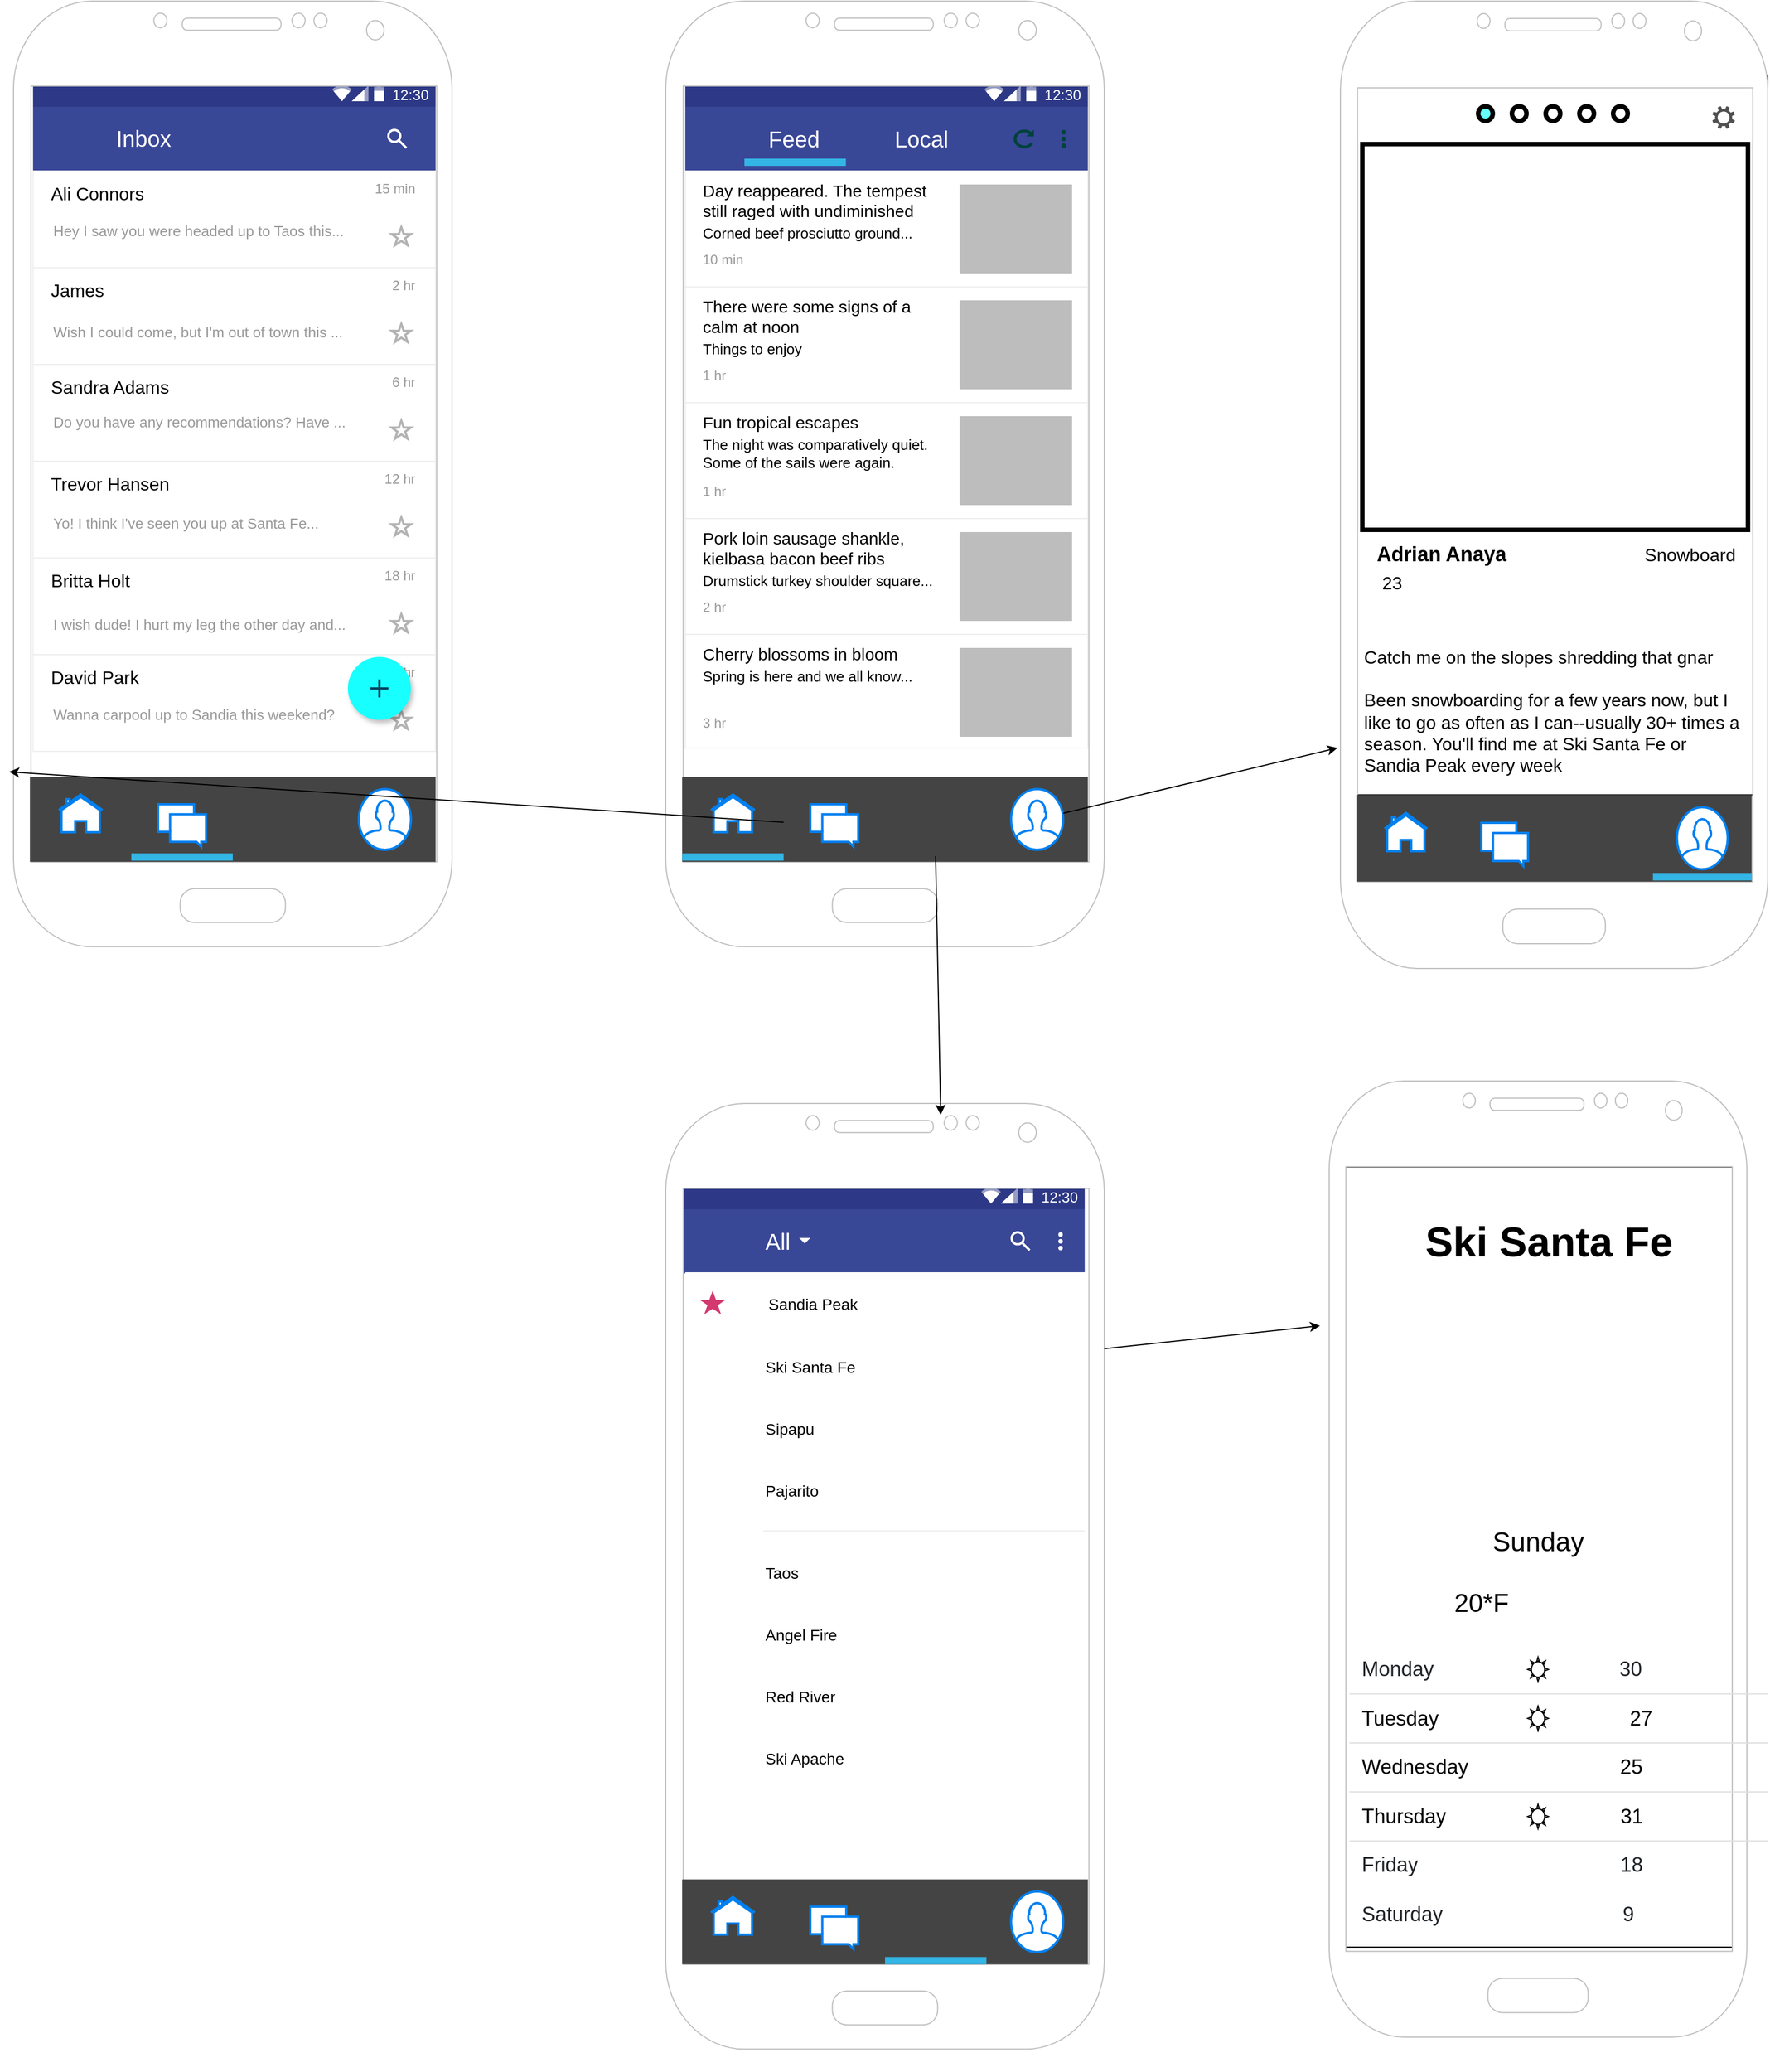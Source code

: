 <mxfile version="13.9.7" type="device"><diagram id="XziH4NRtPysueDInd5Rt" name="Page-1"><mxGraphModel dx="3816" dy="554" grid="1" gridSize="10" guides="1" tooltips="1" connect="1" arrows="1" fold="1" page="1" pageScale="1" pageWidth="850" pageHeight="1100" math="0" shadow="0"><root><mxCell id="0"/><mxCell id="1" parent="0"/><mxCell id="oSb3dIiOh-ddeEfYtUYc-137" value="" style="group" parent="1" vertex="1" connectable="0"><mxGeometry x="170" y="1140" width="390" height="860" as="geometry"/></mxCell><mxCell id="oSb3dIiOh-ddeEfYtUYc-175" value="" style="dashed=0;shape=rect;fillColor=#ffffff;strokeColor=none;" parent="oSb3dIiOh-ddeEfYtUYc-137" vertex="1"><mxGeometry x="17.38" y="70" width="358" height="642" as="geometry"/></mxCell><mxCell id="oSb3dIiOh-ddeEfYtUYc-176" value="12:30" style="dashed=0;shape=rect;align=right;strokeColor=none;fontColor=#FFFFFF;spacingRight=4;spacingTop=1;fontStyle=0;fontSize=13;resizeWidth=1;fillColor=#2D3986;" parent="oSb3dIiOh-ddeEfYtUYc-175" vertex="1"><mxGeometry width="358" height="24" relative="1" as="geometry"/></mxCell><mxCell id="oSb3dIiOh-ddeEfYtUYc-177" value="" style="dashed=0;shape=mxgraph.gmdl.top_bar;fillColor=#2D3986;strokeColor=none;" parent="oSb3dIiOh-ddeEfYtUYc-176" vertex="1"><mxGeometry x="1" y="0.5" width="46" height="14" relative="1" as="geometry"><mxPoint x="-92" y="-7" as="offset"/></mxGeometry></mxCell><mxCell id="oSb3dIiOh-ddeEfYtUYc-178" value="Feed            Local" style="dashed=0;shape=rect;strokeColor=none;resizeWidth=1;fontSize=20;fontColor=#FFFFFF;spacingTop=-3;verticalAlign=middle;align=left;spacingLeft=72;fillColor=#394797;" parent="oSb3dIiOh-ddeEfYtUYc-175" vertex="1"><mxGeometry width="358" height="57" relative="1" as="geometry"><mxPoint y="24" as="offset"/></mxGeometry></mxCell><mxCell id="oSb3dIiOh-ddeEfYtUYc-179" value="" style="dashed=0;shape=mxgraph.gmdl.preferences;strokeColor=none;fillColor=#00423B;" parent="oSb3dIiOh-ddeEfYtUYc-178" vertex="1"><mxGeometry y="0.5" height="16" relative="1" as="geometry"><mxPoint x="16" y="-8" as="offset"/></mxGeometry></mxCell><mxCell id="oSb3dIiOh-ddeEfYtUYc-180" value="" style="dashed=0;shape=mxgraph.gmdl.refresh;strokeColor=#00423B;fillColor=#00423B;strokeWidth=2;" parent="oSb3dIiOh-ddeEfYtUYc-178" vertex="1"><mxGeometry x="1" y="0.5" width="16" height="16" relative="1" as="geometry"><mxPoint x="-65" y="-8" as="offset"/></mxGeometry></mxCell><mxCell id="oSb3dIiOh-ddeEfYtUYc-181" value="" style="dashed=0;shape=mxgraph.gmdl.settings;strokeColor=none;fillColor=#00423B;" parent="oSb3dIiOh-ddeEfYtUYc-178" vertex="1"><mxGeometry x="1" y="0.5" width="5" height="16" relative="1" as="geometry"><mxPoint x="-24" y="-8" as="offset"/></mxGeometry></mxCell><mxCell id="Df8ZvkO3uQnYJsiNc7aQ-86" value="" style="strokeWidth=1;html=1;shadow=0;dashed=0;shape=mxgraph.android.rrect;rSize=0;fillColor=#33b5e5;strokeColor=none;" vertex="1" parent="oSb3dIiOh-ddeEfYtUYc-178"><mxGeometry x="52.625" y="46.005" width="90.187" height="6.467" as="geometry"/></mxCell><mxCell id="oSb3dIiOh-ddeEfYtUYc-182" value="" style="shape=rect;fillColor=#ffffff;strokeColor=#eeeeee;shadow=0;resizeWidth=1;" parent="oSb3dIiOh-ddeEfYtUYc-175" vertex="1"><mxGeometry width="358" height="103" relative="1" as="geometry"><mxPoint y="81" as="offset"/></mxGeometry></mxCell><mxCell id="oSb3dIiOh-ddeEfYtUYc-183" value="Day reappeared. The tempest still raged with undiminished" style="text;whiteSpace=wrap;fontColor=#000000;verticalAlign=top;align=left;fontSize=15;spacing=16;spacingBottom=0;spacingTop=-12;resizeWidth=1;" parent="oSb3dIiOh-ddeEfYtUYc-182" vertex="1"><mxGeometry width="244" height="60" relative="1" as="geometry"/></mxCell><mxCell id="oSb3dIiOh-ddeEfYtUYc-184" value="Corned beef prosciutto ground..." style="text;whiteSpace=wrap;spacingLeft=16;spacingRight=16;spacing=0;fontSize=13;fontColor=#000000;spacingBottom=0;spacingTop=-5;resizeWidth=1;" parent="oSb3dIiOh-ddeEfYtUYc-182" vertex="1"><mxGeometry width="244" height="20" relative="1" as="geometry"><mxPoint y="48" as="offset"/></mxGeometry></mxCell><mxCell id="oSb3dIiOh-ddeEfYtUYc-185" value="10 min" style="text;whiteSpace=wrap;spacingLeft=16;spacingRight=16;spacing=0;fontSize=12;fontColor=#999999;spacingBottom=0;spacingTop=-5;resizeWidth=1;" parent="oSb3dIiOh-ddeEfYtUYc-182" vertex="1"><mxGeometry width="244" height="20" relative="1" as="geometry"><mxPoint y="72" as="offset"/></mxGeometry></mxCell><mxCell id="oSb3dIiOh-ddeEfYtUYc-186" value="" style="dashed=0;shape=mxgraph.gmdl.marginRect;rectMargin=12;rectMarginLeft=-12;fillColor=#BDBDBD;strokeColor=none;" parent="oSb3dIiOh-ddeEfYtUYc-182" vertex="1"><mxGeometry x="244" width="112" height="103" as="geometry"/></mxCell><mxCell id="oSb3dIiOh-ddeEfYtUYc-187" value="" style="shape=rect;fillColor=#ffffff;strokeColor=#eeeeee;shadow=0;resizeWidth=1;" parent="oSb3dIiOh-ddeEfYtUYc-175" vertex="1"><mxGeometry width="358" height="103" relative="1" as="geometry"><mxPoint y="184" as="offset"/></mxGeometry></mxCell><mxCell id="oSb3dIiOh-ddeEfYtUYc-188" value="There were some signs of a calm at noon" style="text;whiteSpace=wrap;fontColor=#000000;verticalAlign=top;align=left;fontSize=15;spacing=16;spacingBottom=0;spacingTop=-12;resizeWidth=1;" parent="oSb3dIiOh-ddeEfYtUYc-187" vertex="1"><mxGeometry width="244" height="60" relative="1" as="geometry"/></mxCell><mxCell id="oSb3dIiOh-ddeEfYtUYc-189" value="Things to enjoy" style="text;whiteSpace=wrap;spacingLeft=16;spacingRight=16;spacing=0;fontSize=13;fontColor=#000000;spacingBottom=0;spacingTop=-5;resizeWidth=1;" parent="oSb3dIiOh-ddeEfYtUYc-187" vertex="1"><mxGeometry width="244" height="20" relative="1" as="geometry"><mxPoint y="48" as="offset"/></mxGeometry></mxCell><mxCell id="oSb3dIiOh-ddeEfYtUYc-190" value="1 hr" style="text;whiteSpace=wrap;spacingLeft=16;spacingRight=16;spacing=0;fontSize=12;fontColor=#999999;spacingBottom=0;spacingTop=-5;resizeWidth=1;" parent="oSb3dIiOh-ddeEfYtUYc-187" vertex="1"><mxGeometry width="244" height="20" relative="1" as="geometry"><mxPoint y="72" as="offset"/></mxGeometry></mxCell><mxCell id="oSb3dIiOh-ddeEfYtUYc-191" value="" style="dashed=0;shape=mxgraph.gmdl.marginRect;rectMargin=12;rectMarginLeft=-12;fillColor=#BDBDBD;strokeColor=none;" parent="oSb3dIiOh-ddeEfYtUYc-187" vertex="1"><mxGeometry x="244" width="112" height="103" as="geometry"/></mxCell><mxCell id="oSb3dIiOh-ddeEfYtUYc-192" value="" style="shape=rect;fillColor=#ffffff;strokeColor=#eeeeee;shadow=0;resizeWidth=1;" parent="oSb3dIiOh-ddeEfYtUYc-175" vertex="1"><mxGeometry width="358" height="103" relative="1" as="geometry"><mxPoint y="287" as="offset"/></mxGeometry></mxCell><mxCell id="oSb3dIiOh-ddeEfYtUYc-193" value="Fun tropical escapes" style="text;whiteSpace=wrap;fontColor=#000000;verticalAlign=top;align=left;fontSize=15;spacing=16;spacingBottom=0;spacingTop=-12;resizeWidth=1;" parent="oSb3dIiOh-ddeEfYtUYc-192" vertex="1"><mxGeometry width="244" height="60" relative="1" as="geometry"/></mxCell><mxCell id="oSb3dIiOh-ddeEfYtUYc-194" value="The night was comparatively quiet. Some of the sails were again." style="text;whiteSpace=wrap;spacingLeft=16;spacingRight=16;spacing=0;fontSize=13;fontColor=#000000;spacingBottom=0;spacingTop=-5;resizeWidth=1;" parent="oSb3dIiOh-ddeEfYtUYc-192" vertex="1"><mxGeometry width="244" height="20" relative="1" as="geometry"><mxPoint y="30" as="offset"/></mxGeometry></mxCell><mxCell id="oSb3dIiOh-ddeEfYtUYc-195" value="1 hr" style="text;whiteSpace=wrap;spacingLeft=16;spacingRight=16;spacing=0;fontSize=12;fontColor=#999999;spacingBottom=0;spacingTop=-5;resizeWidth=1;" parent="oSb3dIiOh-ddeEfYtUYc-192" vertex="1"><mxGeometry width="244" height="20" relative="1" as="geometry"><mxPoint y="72" as="offset"/></mxGeometry></mxCell><mxCell id="oSb3dIiOh-ddeEfYtUYc-196" value="" style="dashed=0;shape=mxgraph.gmdl.marginRect;rectMargin=12;rectMarginLeft=-12;fillColor=#BDBDBD;strokeColor=none;" parent="oSb3dIiOh-ddeEfYtUYc-192" vertex="1"><mxGeometry x="244" width="112" height="103" as="geometry"/></mxCell><mxCell id="oSb3dIiOh-ddeEfYtUYc-197" value="" style="shape=rect;fillColor=#ffffff;strokeColor=#eeeeee;shadow=0;resizeWidth=1;" parent="oSb3dIiOh-ddeEfYtUYc-175" vertex="1"><mxGeometry width="358" height="103" relative="1" as="geometry"><mxPoint y="390" as="offset"/></mxGeometry></mxCell><mxCell id="oSb3dIiOh-ddeEfYtUYc-198" value="Pork loin sausage shankle, kielbasa bacon beef ribs" style="text;whiteSpace=wrap;fontColor=#000000;verticalAlign=top;align=left;fontSize=15;spacing=16;spacingBottom=0;spacingTop=-12;resizeWidth=1;" parent="oSb3dIiOh-ddeEfYtUYc-197" vertex="1"><mxGeometry width="244" height="60" relative="1" as="geometry"/></mxCell><mxCell id="oSb3dIiOh-ddeEfYtUYc-199" value="Drumstick turkey shoulder square..." style="text;whiteSpace=wrap;spacingLeft=16;spacingRight=16;spacing=0;fontSize=13;fontColor=#000000;spacingBottom=0;spacingTop=-5;resizeWidth=1;" parent="oSb3dIiOh-ddeEfYtUYc-197" vertex="1"><mxGeometry width="244" height="20" relative="1" as="geometry"><mxPoint y="48" as="offset"/></mxGeometry></mxCell><mxCell id="oSb3dIiOh-ddeEfYtUYc-200" value="2 hr" style="text;whiteSpace=wrap;spacingLeft=16;spacingRight=16;spacing=0;fontSize=12;fontColor=#999999;spacingBottom=0;spacingTop=-5;resizeWidth=1;" parent="oSb3dIiOh-ddeEfYtUYc-197" vertex="1"><mxGeometry width="244" height="20" relative="1" as="geometry"><mxPoint y="72" as="offset"/></mxGeometry></mxCell><mxCell id="oSb3dIiOh-ddeEfYtUYc-201" value="" style="dashed=0;shape=mxgraph.gmdl.marginRect;rectMargin=12;rectMarginLeft=-12;fillColor=#BDBDBD;strokeColor=none;" parent="oSb3dIiOh-ddeEfYtUYc-197" vertex="1"><mxGeometry x="244" width="112" height="103" as="geometry"/></mxCell><mxCell id="oSb3dIiOh-ddeEfYtUYc-202" value="" style="shape=rect;fillColor=#ffffff;strokeColor=#eeeeee;shadow=0;resizeWidth=1;" parent="oSb3dIiOh-ddeEfYtUYc-175" vertex="1"><mxGeometry width="358" height="101" relative="1" as="geometry"><mxPoint y="493" as="offset"/></mxGeometry></mxCell><mxCell id="oSb3dIiOh-ddeEfYtUYc-203" value="Cherry blossoms in bloom" style="text;whiteSpace=wrap;fontColor=#000000;verticalAlign=top;align=left;fontSize=15;spacing=16;spacingBottom=0;spacingTop=-12;resizeWidth=1;" parent="oSb3dIiOh-ddeEfYtUYc-202" vertex="1"><mxGeometry width="244" height="60" relative="1" as="geometry"/></mxCell><mxCell id="oSb3dIiOh-ddeEfYtUYc-204" value="Spring is here and we all know..." style="text;whiteSpace=wrap;spacingLeft=16;spacingRight=16;spacing=0;fontSize=13;fontColor=#000000;spacingBottom=0;spacingTop=-5;resizeWidth=1;" parent="oSb3dIiOh-ddeEfYtUYc-202" vertex="1"><mxGeometry width="244" height="20" relative="1" as="geometry"><mxPoint y="30" as="offset"/></mxGeometry></mxCell><mxCell id="oSb3dIiOh-ddeEfYtUYc-205" value="3 hr" style="text;whiteSpace=wrap;spacingLeft=16;spacingRight=16;spacing=0;fontSize=12;fontColor=#999999;spacingBottom=0;spacingTop=-5;resizeWidth=1;" parent="oSb3dIiOh-ddeEfYtUYc-202" vertex="1"><mxGeometry width="244" height="20" relative="1" as="geometry"><mxPoint y="72" as="offset"/></mxGeometry></mxCell><mxCell id="oSb3dIiOh-ddeEfYtUYc-206" value="" style="dashed=0;shape=mxgraph.gmdl.marginRect;rectMargin=12;rectMarginLeft=-12;fillColor=#BDBDBD;strokeColor=none;" parent="oSb3dIiOh-ddeEfYtUYc-202" vertex="1"><mxGeometry x="244" width="112" height="103" as="geometry"/></mxCell><mxCell id="oSb3dIiOh-ddeEfYtUYc-1" value="" style="verticalLabelPosition=bottom;verticalAlign=top;html=1;shadow=0;dashed=0;strokeWidth=1;shape=mxgraph.android.phone2;strokeColor=#c0c0c0;" parent="oSb3dIiOh-ddeEfYtUYc-137" vertex="1"><mxGeometry width="390" height="840.674" as="geometry"/></mxCell><mxCell id="oSb3dIiOh-ddeEfYtUYc-5" value="" style="strokeWidth=1;html=1;shadow=0;dashed=0;shape=mxgraph.android.rrect;rSize=0;fillColor=#444444;strokeColor=none;" parent="oSb3dIiOh-ddeEfYtUYc-137" vertex="1"><mxGeometry x="14.625" y="689.784" width="360.75" height="75.445" as="geometry"/></mxCell><mxCell id="oSb3dIiOh-ddeEfYtUYc-6" value="" style="strokeWidth=1;html=1;shadow=0;dashed=0;shape=mxgraph.android.anchor;fontStyle=1;fontColor=#ffffff;" parent="oSb3dIiOh-ddeEfYtUYc-5" vertex="1"><mxGeometry width="90.187" height="64.667" as="geometry"/></mxCell><mxCell id="oSb3dIiOh-ddeEfYtUYc-9" value="" style="strokeWidth=1;html=1;shadow=0;dashed=0;shape=mxgraph.android.anchor;fontStyle=1;fontColor=#ffffff;" parent="oSb3dIiOh-ddeEfYtUYc-5" vertex="1"><mxGeometry x="180.375" width="90.187" height="64.667" as="geometry"/></mxCell><mxCell id="oSb3dIiOh-ddeEfYtUYc-10" value="" style="strokeWidth=1;html=1;shadow=0;dashed=0;shape=mxgraph.android.anchor;fontStyle=1;fontColor=#ffffff;" parent="oSb3dIiOh-ddeEfYtUYc-5" vertex="1"><mxGeometry x="270.562" width="90.187" height="64.667" as="geometry"/></mxCell><mxCell id="oSb3dIiOh-ddeEfYtUYc-7" value="" style="strokeWidth=1;html=1;shadow=0;dashed=0;shape=mxgraph.android.rrect;rSize=0;fontStyle=1;fillColor=none;strokeColor=none;fontColor=#ffffff;" parent="oSb3dIiOh-ddeEfYtUYc-5" vertex="1"><mxGeometry x="90.187" y="10.778" width="90.187" height="64.667" as="geometry"/></mxCell><mxCell id="oSb3dIiOh-ddeEfYtUYc-13" value="" style="html=1;verticalLabelPosition=bottom;align=center;labelBackgroundColor=#ffffff;verticalAlign=top;strokeWidth=2;strokeColor=#0080F0;shadow=0;dashed=0;shape=mxgraph.ios7.icons.messages;" parent="oSb3dIiOh-ddeEfYtUYc-7" vertex="1"><mxGeometry x="23.77" y="13.472" width="42.646" height="37.723" as="geometry"/></mxCell><mxCell id="oSb3dIiOh-ddeEfYtUYc-14" value="" style="html=1;verticalLabelPosition=bottom;align=center;labelBackgroundColor=#ffffff;verticalAlign=top;strokeWidth=2;strokeColor=#0080F0;shadow=0;dashed=0;shape=mxgraph.ios7.icons.home;" parent="oSb3dIiOh-ddeEfYtUYc-5" vertex="1"><mxGeometry x="25.603" y="15.628" width="39" height="33.411" as="geometry"/></mxCell><mxCell id="oSb3dIiOh-ddeEfYtUYc-8" value="" style="strokeWidth=1;html=1;shadow=0;dashed=0;shape=mxgraph.android.rrect;rSize=0;fillColor=#33b5e5;strokeColor=none;" parent="oSb3dIiOh-ddeEfYtUYc-5" vertex="1"><mxGeometry x="0.019" y="67.901" width="90.187" height="6.467" as="geometry"/></mxCell><mxCell id="oSb3dIiOh-ddeEfYtUYc-12" value="" style="html=1;verticalLabelPosition=bottom;align=center;labelBackgroundColor=#ffffff;verticalAlign=top;strokeWidth=2;strokeColor=#0080F0;shadow=0;dashed=0;shape=mxgraph.ios7.icons.user;" parent="oSb3dIiOh-ddeEfYtUYc-5" vertex="1"><mxGeometry x="292.5" y="10.778" width="46.312" height="53.889" as="geometry"/></mxCell><mxCell id="oSb3dIiOh-ddeEfYtUYc-16" value="" style="shape=image;html=1;verticalAlign=top;verticalLabelPosition=bottom;labelBackgroundColor=#ffffff;imageAspect=0;aspect=fixed;image=https://cdn3.iconfinder.com/data/icons/nature-37/120/aeaqas-128.png" parent="oSb3dIiOh-ddeEfYtUYc-5" vertex="1"><mxGeometry x="199.24" y="11.49" width="52.46" height="52.46" as="geometry"/></mxCell><mxCell id="oSb3dIiOh-ddeEfYtUYc-211" value="" style="group" parent="1" vertex="1" connectable="0"><mxGeometry x="-410" y="1140" width="390" height="860" as="geometry"/></mxCell><mxCell id="oSb3dIiOh-ddeEfYtUYc-256" value="" style="dashed=0;shape=rect;fillColor=#ffffff;strokeColor=none;" parent="oSb3dIiOh-ddeEfYtUYc-211" vertex="1"><mxGeometry x="17.37" y="70" width="358" height="642" as="geometry"/></mxCell><mxCell id="oSb3dIiOh-ddeEfYtUYc-257" value="12:30" style="dashed=0;shape=rect;fontSize=13;align=right;strokeColor=none;fontColor=#FFFFFF;spacingRight=4;spacingTop=1;fontStyle=0;resizeWidth=1;fillColor=#2D3986;" parent="oSb3dIiOh-ddeEfYtUYc-256" vertex="1"><mxGeometry width="358" height="24" relative="1" as="geometry"/></mxCell><mxCell id="oSb3dIiOh-ddeEfYtUYc-258" value="" style="dashed=0;shape=mxgraph.gmdl.top_bar;strokeColor=none;" parent="oSb3dIiOh-ddeEfYtUYc-257" vertex="1"><mxGeometry x="1" y="0.5" width="46" height="14" relative="1" as="geometry"><mxPoint x="-92" y="-7" as="offset"/></mxGeometry></mxCell><mxCell id="oSb3dIiOh-ddeEfYtUYc-259" value="Inbox" style="dashed=0;shape=rect;strokeColor=none;resizeWidth=1;fontSize=20;fontColor=#FFFFFF;verticalAlign=middle;align=left;spacingLeft=72;spacingTop=-4;fillColor=#394797;" parent="oSb3dIiOh-ddeEfYtUYc-256" vertex="1"><mxGeometry width="358" height="57" relative="1" as="geometry"><mxPoint y="24" as="offset"/></mxGeometry></mxCell><mxCell id="oSb3dIiOh-ddeEfYtUYc-261" value="" style="dashed=0;shape=mxgraph.gmdl.search;strokeColor=#ffffff;fillColor=none;strokeWidth=2;" parent="oSb3dIiOh-ddeEfYtUYc-259" vertex="1"><mxGeometry x="1" y="0.5" width="16" height="16" relative="1" as="geometry"><mxPoint x="-42" y="-8" as="offset"/></mxGeometry></mxCell><mxCell id="oSb3dIiOh-ddeEfYtUYc-264" value="Ali Connors" style="shape=rect;fontSize=16;strokeColor=#eeeeee;fillColor=#ffffff;align=left;verticalAlign=top;spacing=16;spacingTop=-10;resizeWidth=1;" parent="oSb3dIiOh-ddeEfYtUYc-256" vertex="1"><mxGeometry width="358" height="86" relative="1" as="geometry"><mxPoint y="81" as="offset"/></mxGeometry></mxCell><mxCell id="oSb3dIiOh-ddeEfYtUYc-266" value="Hey I saw you were headed up to Taos this..." style="text;fontSize=13;verticalAlign=top;spacingLeft=16;fontColor=#999999;resizeWidth=1;" parent="oSb3dIiOh-ddeEfYtUYc-264" vertex="1"><mxGeometry width="300" height="20" relative="1" as="geometry"><mxPoint y="39" as="offset"/></mxGeometry></mxCell><mxCell id="oSb3dIiOh-ddeEfYtUYc-267" value="15 min" style="text;fontSize=12;verticalAlign=top;spacingLeft=16;align=right;spacingTop=2;spacingRight=16;fontColor=#999999;" parent="oSb3dIiOh-ddeEfYtUYc-264" vertex="1"><mxGeometry x="1" width="80" height="20" relative="1" as="geometry"><mxPoint x="-80" as="offset"/></mxGeometry></mxCell><mxCell id="oSb3dIiOh-ddeEfYtUYc-268" value="" style="dashed=0;shape=mxgraph.gmdl.star;strokeColor=#B3B3B3;fillColor=#ffffff;strokeWidth=2;" parent="oSb3dIiOh-ddeEfYtUYc-264" vertex="1"><mxGeometry x="1" width="17" height="16" relative="1" as="geometry"><mxPoint x="-39" y="50" as="offset"/></mxGeometry></mxCell><mxCell id="oSb3dIiOh-ddeEfYtUYc-269" value="James" style="shape=rect;fontSize=16;strokeColor=#eeeeee;fillColor=#ffffff;align=left;verticalAlign=top;spacing=16;spacingTop=-10;resizeWidth=1;" parent="oSb3dIiOh-ddeEfYtUYc-256" vertex="1"><mxGeometry width="358" height="86" relative="1" as="geometry"><mxPoint y="167" as="offset"/></mxGeometry></mxCell><mxCell id="oSb3dIiOh-ddeEfYtUYc-271" value="Wish I could come, but I'm out of town this ..." style="text;fontSize=13;verticalAlign=top;spacingLeft=16;fontColor=#999999;resizeWidth=1;" parent="oSb3dIiOh-ddeEfYtUYc-269" vertex="1"><mxGeometry width="300" height="20" relative="1" as="geometry"><mxPoint y="43" as="offset"/></mxGeometry></mxCell><mxCell id="oSb3dIiOh-ddeEfYtUYc-272" value="2 hr" style="text;fontSize=12;verticalAlign=top;spacingLeft=16;align=right;spacingTop=2;spacingRight=16;fontColor=#999999;" parent="oSb3dIiOh-ddeEfYtUYc-269" vertex="1"><mxGeometry x="1" width="80" height="20" relative="1" as="geometry"><mxPoint x="-80" as="offset"/></mxGeometry></mxCell><mxCell id="oSb3dIiOh-ddeEfYtUYc-273" value="" style="dashed=0;shape=mxgraph.gmdl.star;strokeColor=#B3B3B3;fillColor=#ffffff;strokeWidth=2;" parent="oSb3dIiOh-ddeEfYtUYc-269" vertex="1"><mxGeometry x="1" width="17" height="16" relative="1" as="geometry"><mxPoint x="-39" y="50" as="offset"/></mxGeometry></mxCell><mxCell id="oSb3dIiOh-ddeEfYtUYc-274" value="Sandra Adams" style="shape=rect;fontSize=16;strokeColor=#eeeeee;fillColor=#ffffff;align=left;verticalAlign=top;spacing=16;spacingTop=-10;resizeWidth=1;" parent="oSb3dIiOh-ddeEfYtUYc-256" vertex="1"><mxGeometry width="358" height="86" relative="1" as="geometry"><mxPoint y="253" as="offset"/></mxGeometry></mxCell><mxCell id="oSb3dIiOh-ddeEfYtUYc-276" value="Do you have any recommendations? Have ..." style="text;fontSize=13;verticalAlign=top;spacingLeft=16;fontColor=#999999;resizeWidth=1;" parent="oSb3dIiOh-ddeEfYtUYc-274" vertex="1"><mxGeometry width="300" height="30" relative="1" as="geometry"><mxPoint y="37" as="offset"/></mxGeometry></mxCell><mxCell id="oSb3dIiOh-ddeEfYtUYc-277" value="6 hr" style="text;fontSize=12;verticalAlign=top;spacingLeft=16;align=right;spacingTop=2;spacingRight=16;fontColor=#999999;" parent="oSb3dIiOh-ddeEfYtUYc-274" vertex="1"><mxGeometry x="1" width="80" height="20" relative="1" as="geometry"><mxPoint x="-80" as="offset"/></mxGeometry></mxCell><mxCell id="oSb3dIiOh-ddeEfYtUYc-278" value="" style="dashed=0;shape=mxgraph.gmdl.star;strokeColor=#B3B3B3;fillColor=#ffffff;strokeWidth=2;" parent="oSb3dIiOh-ddeEfYtUYc-274" vertex="1"><mxGeometry x="1" width="17" height="16" relative="1" as="geometry"><mxPoint x="-39" y="50" as="offset"/></mxGeometry></mxCell><mxCell id="oSb3dIiOh-ddeEfYtUYc-279" value="Trevor Hansen" style="shape=rect;fontSize=16;strokeColor=#eeeeee;fillColor=#ffffff;align=left;verticalAlign=top;spacing=16;spacingTop=-10;resizeWidth=1;" parent="oSb3dIiOh-ddeEfYtUYc-256" vertex="1"><mxGeometry width="358" height="86" relative="1" as="geometry"><mxPoint y="339" as="offset"/></mxGeometry></mxCell><mxCell id="oSb3dIiOh-ddeEfYtUYc-281" value="Yo! I think I've seen you up at Santa Fe..." style="text;fontSize=13;verticalAlign=top;spacingLeft=16;fontColor=#999999;resizeWidth=1;" parent="oSb3dIiOh-ddeEfYtUYc-279" vertex="1"><mxGeometry width="300" height="20" relative="1" as="geometry"><mxPoint y="41" as="offset"/></mxGeometry></mxCell><mxCell id="oSb3dIiOh-ddeEfYtUYc-282" value="12 hr" style="text;fontSize=12;verticalAlign=top;spacingLeft=16;align=right;spacingTop=2;spacingRight=16;fontColor=#999999;" parent="oSb3dIiOh-ddeEfYtUYc-279" vertex="1"><mxGeometry x="1" width="80" height="20" relative="1" as="geometry"><mxPoint x="-80" as="offset"/></mxGeometry></mxCell><mxCell id="oSb3dIiOh-ddeEfYtUYc-283" value="" style="dashed=0;shape=mxgraph.gmdl.star;strokeColor=#B3B3B3;fillColor=#ffffff;strokeWidth=2;" parent="oSb3dIiOh-ddeEfYtUYc-279" vertex="1"><mxGeometry x="1" width="17" height="16" relative="1" as="geometry"><mxPoint x="-39" y="50" as="offset"/></mxGeometry></mxCell><mxCell id="oSb3dIiOh-ddeEfYtUYc-284" value="Britta Holt" style="shape=rect;fontSize=16;strokeColor=#eeeeee;fillColor=#ffffff;align=left;verticalAlign=top;spacing=16;spacingTop=-10;resizeWidth=1;" parent="oSb3dIiOh-ddeEfYtUYc-256" vertex="1"><mxGeometry width="358" height="86" relative="1" as="geometry"><mxPoint y="425" as="offset"/></mxGeometry></mxCell><mxCell id="oSb3dIiOh-ddeEfYtUYc-286" value="I wish dude! I hurt my leg the other day and..." style="text;fontSize=13;verticalAlign=top;spacingLeft=16;fontColor=#999999;resizeWidth=1;" parent="oSb3dIiOh-ddeEfYtUYc-284" vertex="1"><mxGeometry width="300" height="20" relative="1" as="geometry"><mxPoint y="45" as="offset"/></mxGeometry></mxCell><mxCell id="oSb3dIiOh-ddeEfYtUYc-287" value="18 hr" style="text;fontSize=12;verticalAlign=top;spacingLeft=16;align=right;spacingTop=2;spacingRight=16;fontColor=#999999;" parent="oSb3dIiOh-ddeEfYtUYc-284" vertex="1"><mxGeometry x="1" width="80" height="20" relative="1" as="geometry"><mxPoint x="-80" as="offset"/></mxGeometry></mxCell><mxCell id="oSb3dIiOh-ddeEfYtUYc-288" value="" style="dashed=0;shape=mxgraph.gmdl.star;strokeColor=#B3B3B3;fillColor=#ffffff;strokeWidth=2;" parent="oSb3dIiOh-ddeEfYtUYc-284" vertex="1"><mxGeometry x="1" width="17" height="16" relative="1" as="geometry"><mxPoint x="-39" y="50" as="offset"/></mxGeometry></mxCell><mxCell id="oSb3dIiOh-ddeEfYtUYc-289" value="David Park" style="shape=rect;fontSize=16;strokeColor=#eeeeee;fillColor=#ffffff;align=left;verticalAlign=top;spacing=16;spacingTop=-10;resizeWidth=1;" parent="oSb3dIiOh-ddeEfYtUYc-256" vertex="1"><mxGeometry width="358" height="86" relative="1" as="geometry"><mxPoint y="511" as="offset"/></mxGeometry></mxCell><mxCell id="oSb3dIiOh-ddeEfYtUYc-291" value="Wanna carpool up to Sandia this weekend?" style="text;fontSize=13;verticalAlign=top;spacingLeft=16;fontColor=#999999;resizeWidth=1;" parent="oSb3dIiOh-ddeEfYtUYc-289" vertex="1"><mxGeometry width="300" height="20" relative="1" as="geometry"><mxPoint y="39" as="offset"/></mxGeometry></mxCell><mxCell id="oSb3dIiOh-ddeEfYtUYc-292" value="23 hr" style="text;fontSize=12;verticalAlign=top;spacingLeft=16;align=right;spacingTop=2;spacingRight=16;fontColor=#999999;" parent="oSb3dIiOh-ddeEfYtUYc-289" vertex="1"><mxGeometry x="1" width="80" height="20" relative="1" as="geometry"><mxPoint x="-80" as="offset"/></mxGeometry></mxCell><mxCell id="oSb3dIiOh-ddeEfYtUYc-293" value="" style="dashed=0;shape=mxgraph.gmdl.star;strokeColor=#B3B3B3;fillColor=#ffffff;strokeWidth=2;" parent="oSb3dIiOh-ddeEfYtUYc-289" vertex="1"><mxGeometry x="1" width="17" height="16" relative="1" as="geometry"><mxPoint x="-39" y="50" as="offset"/></mxGeometry></mxCell><mxCell id="oSb3dIiOh-ddeEfYtUYc-294" value="" style="shape=ellipse;strokeColor=none;fillColor=#18FFFF;shadow=1;" parent="oSb3dIiOh-ddeEfYtUYc-256" vertex="1"><mxGeometry x="1" y="1" width="56" height="56" relative="1" as="geometry"><mxPoint x="-78" y="-129" as="offset"/></mxGeometry></mxCell><mxCell id="oSb3dIiOh-ddeEfYtUYc-295" value="" style="dashed=0;shape=mxgraph.gmdl.plus;strokeColor=#084560;strokeWidth=2;" parent="oSb3dIiOh-ddeEfYtUYc-294" vertex="1"><mxGeometry x="20" y="20" width="16" height="16" as="geometry"/></mxCell><mxCell id="oSb3dIiOh-ddeEfYtUYc-244" value="" style="verticalLabelPosition=bottom;verticalAlign=top;html=1;shadow=0;dashed=0;strokeWidth=1;shape=mxgraph.android.phone2;strokeColor=#c0c0c0;" parent="oSb3dIiOh-ddeEfYtUYc-211" vertex="1"><mxGeometry width="390" height="840.674" as="geometry"/></mxCell><mxCell id="oSb3dIiOh-ddeEfYtUYc-245" value="" style="strokeWidth=1;html=1;shadow=0;dashed=0;shape=mxgraph.android.rrect;rSize=0;fillColor=#444444;strokeColor=none;" parent="oSb3dIiOh-ddeEfYtUYc-211" vertex="1"><mxGeometry x="14.625" y="689.784" width="360.75" height="75.445" as="geometry"/></mxCell><mxCell id="oSb3dIiOh-ddeEfYtUYc-246" value="" style="strokeWidth=1;html=1;shadow=0;dashed=0;shape=mxgraph.android.anchor;fontStyle=1;fontColor=#ffffff;" parent="oSb3dIiOh-ddeEfYtUYc-245" vertex="1"><mxGeometry width="90.187" height="64.667" as="geometry"/></mxCell><mxCell id="oSb3dIiOh-ddeEfYtUYc-247" value="" style="strokeWidth=1;html=1;shadow=0;dashed=0;shape=mxgraph.android.anchor;fontStyle=1;fontColor=#ffffff;" parent="oSb3dIiOh-ddeEfYtUYc-245" vertex="1"><mxGeometry x="180.375" width="90.187" height="64.667" as="geometry"/></mxCell><mxCell id="oSb3dIiOh-ddeEfYtUYc-248" value="" style="strokeWidth=1;html=1;shadow=0;dashed=0;shape=mxgraph.android.anchor;fontStyle=1;fontColor=#ffffff;" parent="oSb3dIiOh-ddeEfYtUYc-245" vertex="1"><mxGeometry x="270.562" width="90.187" height="64.667" as="geometry"/></mxCell><mxCell id="oSb3dIiOh-ddeEfYtUYc-250" value="" style="html=1;verticalLabelPosition=bottom;align=center;labelBackgroundColor=#ffffff;verticalAlign=top;strokeWidth=2;strokeColor=#0080F0;shadow=0;dashed=0;shape=mxgraph.ios7.icons.user;" parent="oSb3dIiOh-ddeEfYtUYc-245" vertex="1"><mxGeometry x="292.5" y="10.778" width="46.312" height="53.889" as="geometry"/></mxCell><mxCell id="oSb3dIiOh-ddeEfYtUYc-251" value="" style="strokeWidth=1;html=1;shadow=0;dashed=0;shape=mxgraph.android.rrect;rSize=0;fontStyle=1;fillColor=none;strokeColor=none;fontColor=#ffffff;" parent="oSb3dIiOh-ddeEfYtUYc-245" vertex="1"><mxGeometry x="90.187" y="10.778" width="90.189" height="64.667" as="geometry"/></mxCell><mxCell id="oSb3dIiOh-ddeEfYtUYc-252" value="" style="html=1;verticalLabelPosition=bottom;align=center;labelBackgroundColor=#ffffff;verticalAlign=top;strokeWidth=2;strokeColor=#0080F0;shadow=0;dashed=0;shape=mxgraph.ios7.icons.messages;" parent="oSb3dIiOh-ddeEfYtUYc-251" vertex="1"><mxGeometry x="23.77" y="13.472" width="42.646" height="37.723" as="geometry"/></mxCell><mxCell id="oSb3dIiOh-ddeEfYtUYc-255" value="" style="strokeWidth=1;html=1;shadow=0;dashed=0;shape=mxgraph.android.rrect;rSize=0;fillColor=#33b5e5;strokeColor=none;" parent="oSb3dIiOh-ddeEfYtUYc-251" vertex="1"><mxGeometry x="0.002" y="57.123" width="90.187" height="6.467" as="geometry"/></mxCell><mxCell id="oSb3dIiOh-ddeEfYtUYc-253" value="" style="html=1;verticalLabelPosition=bottom;align=center;labelBackgroundColor=#ffffff;verticalAlign=top;strokeWidth=2;strokeColor=#0080F0;shadow=0;dashed=0;shape=mxgraph.ios7.icons.home;" parent="oSb3dIiOh-ddeEfYtUYc-245" vertex="1"><mxGeometry x="25.603" y="15.628" width="39" height="33.411" as="geometry"/></mxCell><mxCell id="oSb3dIiOh-ddeEfYtUYc-254" value="" style="shape=image;html=1;verticalAlign=top;verticalLabelPosition=bottom;labelBackgroundColor=#ffffff;imageAspect=0;aspect=fixed;image=https://cdn3.iconfinder.com/data/icons/nature-37/120/aeaqas-128.png" parent="oSb3dIiOh-ddeEfYtUYc-245" vertex="1"><mxGeometry x="205.38" y="11.49" width="52.46" height="52.46" as="geometry"/></mxCell><mxCell id="oSb3dIiOh-ddeEfYtUYc-300" value="" style="group" parent="1" vertex="1" connectable="0"><mxGeometry x="170" y="2120" width="390" height="860" as="geometry"/></mxCell><mxCell id="oSb3dIiOh-ddeEfYtUYc-345" value="" style="dashed=0;shape=rect;fillColor=#ffffff;strokeColor=none;" parent="oSb3dIiOh-ddeEfYtUYc-300" vertex="1"><mxGeometry x="14.63" y="70" width="358" height="642" as="geometry"/></mxCell><mxCell id="oSb3dIiOh-ddeEfYtUYc-346" value="12:30" style="dashed=0;shape=rect;align=right;fillColor=#2D3986;strokeColor=none;fontColor=#FFFFFF;spacingRight=4;spacingTop=1;fontStyle=0;fontSize=13;resizeWidth=1;" parent="oSb3dIiOh-ddeEfYtUYc-345" vertex="1"><mxGeometry width="358" height="24" relative="1" as="geometry"/></mxCell><mxCell id="oSb3dIiOh-ddeEfYtUYc-347" value="" style="dashed=0;shape=mxgraph.gmdl.top_bar;fillColor=#2D3986;strokeColor=none;" parent="oSb3dIiOh-ddeEfYtUYc-346" vertex="1"><mxGeometry x="1" y="0.5" width="46" height="14" relative="1" as="geometry"><mxPoint x="-92" y="-7" as="offset"/></mxGeometry></mxCell><mxCell id="oSb3dIiOh-ddeEfYtUYc-348" value="All" style="dashed=0;shape=rect;strokeColor=none;fillColor=#394797;resizeWidth=1;fontSize=20;fontColor=#FFFFFF;spacingTop=-3;align=left;spacingLeft=72;" parent="oSb3dIiOh-ddeEfYtUYc-345" vertex="1"><mxGeometry width="358" height="57" relative="1" as="geometry"><mxPoint y="24" as="offset"/></mxGeometry></mxCell><mxCell id="oSb3dIiOh-ddeEfYtUYc-350" value="" style="dashed=0;shape=mxgraph.gmdl.triangle;strokeColor=none;fillColor=#ffffff;" parent="oSb3dIiOh-ddeEfYtUYc-348" vertex="1"><mxGeometry y="0.5" width="10" height="5" relative="1" as="geometry"><mxPoint x="104" y="-3" as="offset"/></mxGeometry></mxCell><mxCell id="oSb3dIiOh-ddeEfYtUYc-351" value="" style="dashed=0;shape=mxgraph.gmdl.search;strokeColor=#ffffff;fillColor=none;strokeWidth=2;" parent="oSb3dIiOh-ddeEfYtUYc-348" vertex="1"><mxGeometry x="1" y="0.5" width="16" height="16" relative="1" as="geometry"><mxPoint x="-65" y="-8" as="offset"/></mxGeometry></mxCell><mxCell id="oSb3dIiOh-ddeEfYtUYc-352" value="" style="dashed=0;shape=mxgraph.gmdl.settings;strokeColor=none;fillColor=#ffffff;" parent="oSb3dIiOh-ddeEfYtUYc-348" vertex="1"><mxGeometry x="1" y="0.5" width="5" height="16" relative="1" as="geometry"><mxPoint x="-24" y="-8" as="offset"/></mxGeometry></mxCell><mxCell id="oSb3dIiOh-ddeEfYtUYc-353" value="Sandia Peak" style="dashed=0;shape=rect;strokeColor=none;resizeWidth=1;fontSize=14;fontColor=#000000;verticalAlign=middle;spacingLeft=72;align=left;" parent="oSb3dIiOh-ddeEfYtUYc-345" vertex="1"><mxGeometry width="358" height="55" relative="1" as="geometry"><mxPoint x="2.74" y="80" as="offset"/></mxGeometry></mxCell><mxCell id="oSb3dIiOh-ddeEfYtUYc-354" value="" style="dashed=0;shape=mxgraph.gmdl.star;strokeColor=none;fillColor=#D3396E;" parent="oSb3dIiOh-ddeEfYtUYc-353" vertex="1"><mxGeometry y="0.5" width="23" height="21" relative="1" as="geometry"><mxPoint x="12.86" y="-11.06" as="offset"/></mxGeometry></mxCell><mxCell id="oSb3dIiOh-ddeEfYtUYc-356" value="Ski Santa Fe" style="dashed=0;shape=rect;strokeColor=none;resizeWidth=1;fontSize=14;fontColor=#000000;verticalAlign=middle;align=left;spacingLeft=72;" parent="oSb3dIiOh-ddeEfYtUYc-345" vertex="1"><mxGeometry width="358" height="55" relative="1" as="geometry"><mxPoint y="136" as="offset"/></mxGeometry></mxCell><mxCell id="oSb3dIiOh-ddeEfYtUYc-358" value="Sipapu" style="dashed=0;shape=rect;strokeColor=none;resizeWidth=1;fontSize=14;fontColor=#000000;verticalAlign=middle;align=left;spacingLeft=72;" parent="oSb3dIiOh-ddeEfYtUYc-345" vertex="1"><mxGeometry width="358" height="55" relative="1" as="geometry"><mxPoint y="191" as="offset"/></mxGeometry></mxCell><mxCell id="oSb3dIiOh-ddeEfYtUYc-360" value="Pajarito" style="dashed=0;shape=rect;strokeColor=none;resizeWidth=1;fontSize=14;fontColor=#000000;verticalAlign=middle;align=left;spacingLeft=72;" parent="oSb3dIiOh-ddeEfYtUYc-345" vertex="1"><mxGeometry width="358" height="55" relative="1" as="geometry"><mxPoint y="246" as="offset"/></mxGeometry></mxCell><mxCell id="oSb3dIiOh-ddeEfYtUYc-362" value="" style="shape=line;strokeColor=#eeeeee;strokeWidth=1;resizeWidth=1;" parent="oSb3dIiOh-ddeEfYtUYc-345" vertex="1"><mxGeometry x="0.201" width="286" height="8" relative="1" as="geometry"><mxPoint y="306" as="offset"/></mxGeometry></mxCell><mxCell id="oSb3dIiOh-ddeEfYtUYc-363" value="Taos" style="dashed=0;shape=rect;strokeColor=none;resizeWidth=1;fontSize=14;fontColor=#000000;verticalAlign=middle;align=left;spacingLeft=72;" parent="oSb3dIiOh-ddeEfYtUYc-345" vertex="1"><mxGeometry width="358" height="55" relative="1" as="geometry"><mxPoint y="319" as="offset"/></mxGeometry></mxCell><mxCell id="oSb3dIiOh-ddeEfYtUYc-366" value="Angel Fire" style="dashed=0;shape=rect;strokeColor=none;resizeWidth=1;fontSize=14;fontColor=#000000;verticalAlign=middle;align=left;spacingLeft=72;" parent="oSb3dIiOh-ddeEfYtUYc-345" vertex="1"><mxGeometry width="358" height="55" relative="1" as="geometry"><mxPoint y="374" as="offset"/></mxGeometry></mxCell><mxCell id="oSb3dIiOh-ddeEfYtUYc-368" value="Red River" style="dashed=0;shape=rect;strokeColor=none;resizeWidth=1;fontSize=14;fontColor=#000000;verticalAlign=middle;align=left;spacingLeft=72;" parent="oSb3dIiOh-ddeEfYtUYc-345" vertex="1"><mxGeometry width="358" height="55" relative="1" as="geometry"><mxPoint y="429" as="offset"/></mxGeometry></mxCell><mxCell id="oSb3dIiOh-ddeEfYtUYc-370" value="Ski Apache" style="dashed=0;shape=rect;strokeColor=none;resizeWidth=1;fontSize=14;fontColor=#000000;verticalAlign=middle;align=left;spacingLeft=72;" parent="oSb3dIiOh-ddeEfYtUYc-345" vertex="1"><mxGeometry width="358" height="55" relative="1" as="geometry"><mxPoint y="484" as="offset"/></mxGeometry></mxCell><mxCell id="oSb3dIiOh-ddeEfYtUYc-333" value="" style="verticalLabelPosition=bottom;verticalAlign=top;html=1;shadow=0;dashed=0;strokeWidth=1;shape=mxgraph.android.phone2;strokeColor=#c0c0c0;" parent="oSb3dIiOh-ddeEfYtUYc-300" vertex="1"><mxGeometry width="390" height="840.674" as="geometry"/></mxCell><mxCell id="oSb3dIiOh-ddeEfYtUYc-334" value="" style="strokeWidth=1;html=1;shadow=0;dashed=0;shape=mxgraph.android.rrect;rSize=0;fillColor=#444444;strokeColor=none;" parent="oSb3dIiOh-ddeEfYtUYc-300" vertex="1"><mxGeometry x="14.625" y="689.784" width="360.75" height="75.445" as="geometry"/></mxCell><mxCell id="oSb3dIiOh-ddeEfYtUYc-335" value="" style="strokeWidth=1;html=1;shadow=0;dashed=0;shape=mxgraph.android.anchor;fontStyle=1;fontColor=#ffffff;" parent="oSb3dIiOh-ddeEfYtUYc-334" vertex="1"><mxGeometry width="90.187" height="64.667" as="geometry"/></mxCell><mxCell id="oSb3dIiOh-ddeEfYtUYc-336" value="" style="strokeWidth=1;html=1;shadow=0;dashed=0;shape=mxgraph.android.anchor;fontStyle=1;fontColor=#ffffff;" parent="oSb3dIiOh-ddeEfYtUYc-334" vertex="1"><mxGeometry x="180.375" width="90.187" height="64.667" as="geometry"/></mxCell><mxCell id="oSb3dIiOh-ddeEfYtUYc-337" value="" style="strokeWidth=1;html=1;shadow=0;dashed=0;shape=mxgraph.android.anchor;fontStyle=1;fontColor=#ffffff;" parent="oSb3dIiOh-ddeEfYtUYc-334" vertex="1"><mxGeometry x="270.562" width="90.187" height="64.667" as="geometry"/></mxCell><mxCell id="oSb3dIiOh-ddeEfYtUYc-339" value="" style="html=1;verticalLabelPosition=bottom;align=center;labelBackgroundColor=#ffffff;verticalAlign=top;strokeWidth=2;strokeColor=#0080F0;shadow=0;dashed=0;shape=mxgraph.ios7.icons.user;" parent="oSb3dIiOh-ddeEfYtUYc-334" vertex="1"><mxGeometry x="292.5" y="10.778" width="46.312" height="53.889" as="geometry"/></mxCell><mxCell id="oSb3dIiOh-ddeEfYtUYc-340" value="" style="strokeWidth=1;html=1;shadow=0;dashed=0;shape=mxgraph.android.rrect;rSize=0;fontStyle=1;fillColor=none;strokeColor=none;fontColor=#ffffff;" parent="oSb3dIiOh-ddeEfYtUYc-334" vertex="1"><mxGeometry x="90.187" y="10.778" width="90.187" height="64.667" as="geometry"/></mxCell><mxCell id="oSb3dIiOh-ddeEfYtUYc-341" value="" style="html=1;verticalLabelPosition=bottom;align=center;labelBackgroundColor=#ffffff;verticalAlign=top;strokeWidth=2;strokeColor=#0080F0;shadow=0;dashed=0;shape=mxgraph.ios7.icons.messages;" parent="oSb3dIiOh-ddeEfYtUYc-340" vertex="1"><mxGeometry x="23.77" y="13.472" width="42.646" height="37.723" as="geometry"/></mxCell><mxCell id="oSb3dIiOh-ddeEfYtUYc-342" value="" style="html=1;verticalLabelPosition=bottom;align=center;labelBackgroundColor=#ffffff;verticalAlign=top;strokeWidth=2;strokeColor=#0080F0;shadow=0;dashed=0;shape=mxgraph.ios7.icons.home;" parent="oSb3dIiOh-ddeEfYtUYc-334" vertex="1"><mxGeometry x="25.603" y="15.628" width="39" height="33.411" as="geometry"/></mxCell><mxCell id="oSb3dIiOh-ddeEfYtUYc-343" value="" style="shape=image;html=1;verticalAlign=top;verticalLabelPosition=bottom;labelBackgroundColor=#ffffff;imageAspect=0;aspect=fixed;image=https://cdn3.iconfinder.com/data/icons/nature-37/120/aeaqas-128.png" parent="oSb3dIiOh-ddeEfYtUYc-334" vertex="1"><mxGeometry x="199.24" y="10.78" width="52.46" height="52.46" as="geometry"/></mxCell><mxCell id="oSb3dIiOh-ddeEfYtUYc-344" value="" style="strokeWidth=1;html=1;shadow=0;dashed=0;shape=mxgraph.android.rrect;rSize=0;fillColor=#33b5e5;strokeColor=none;" parent="oSb3dIiOh-ddeEfYtUYc-334" vertex="1"><mxGeometry x="180.38" y="68.981" width="90.187" height="6.467" as="geometry"/></mxCell><mxCell id="Df8ZvkO3uQnYJsiNc7aQ-20" value="" style="group" vertex="1" connectable="0" parent="1"><mxGeometry x="760" y="2100" width="390" height="850" as="geometry"/></mxCell><mxCell id="Df8ZvkO3uQnYJsiNc7aQ-24" value="" style="rounded=0;whiteSpace=wrap;html=1;direction=south;" vertex="1" parent="Df8ZvkO3uQnYJsiNc7aQ-20"><mxGeometry x="10" y="76.53" width="350" height="693.47" as="geometry"/></mxCell><mxCell id="Df8ZvkO3uQnYJsiNc7aQ-1" value="" style="verticalLabelPosition=bottom;verticalAlign=top;html=1;shadow=0;dashed=0;strokeWidth=1;shape=mxgraph.android.phone2;strokeColor=#c0c0c0;" vertex="1" parent="Df8ZvkO3uQnYJsiNc7aQ-20"><mxGeometry width="371.429" height="850" as="geometry"/></mxCell><mxCell id="Df8ZvkO3uQnYJsiNc7aQ-3" value="" style="shape=image;html=1;verticalAlign=top;verticalLabelPosition=bottom;labelBackgroundColor=#ffffff;imageAspect=0;aspect=fixed;image=https://cdn3.iconfinder.com/data/icons/tiny-weather-1/512/snow-cloud-128.png" vertex="1" parent="Df8ZvkO3uQnYJsiNc7aQ-20"><mxGeometry x="204.286" y="431.542" width="65.884" height="65.884" as="geometry"/></mxCell><mxCell id="Df8ZvkO3uQnYJsiNc7aQ-4" value="&lt;span style=&quot;font-size: 23px&quot;&gt;20*F&lt;/span&gt;" style="text;html=1;strokeColor=none;fillColor=none;align=center;verticalAlign=middle;whiteSpace=wrap;rounded=0;" vertex="1" parent="Df8ZvkO3uQnYJsiNc7aQ-20"><mxGeometry x="66.857" y="409.993" width="137.429" height="108.974" as="geometry"/></mxCell><mxCell id="Df8ZvkO3uQnYJsiNc7aQ-5" value="&lt;font style=&quot;font-size: 18px&quot;&gt;Monday&amp;nbsp; &amp;nbsp; &amp;nbsp; &amp;nbsp; &amp;nbsp; &amp;nbsp; &amp;nbsp; &amp;nbsp; &amp;nbsp; &amp;nbsp; &amp;nbsp; &amp;nbsp; &amp;nbsp; &amp;nbsp; &amp;nbsp; &amp;nbsp; &amp;nbsp;30&lt;/font&gt;" style="html=1;strokeColor=none;fillColor=none;fontColor=#212529;perimeter=none;whiteSpace=wrap;resizeWidth=1;align=left;spacing=10;" vertex="1" parent="Df8ZvkO3uQnYJsiNc7aQ-20"><mxGeometry x="18.571" y="501.282" width="371.429" height="43.59" as="geometry"/></mxCell><mxCell id="Df8ZvkO3uQnYJsiNc7aQ-6" value="&lt;font style=&quot;font-size: 18px&quot;&gt;Tuesday&amp;nbsp; &amp;nbsp; &amp;nbsp; &amp;nbsp; &amp;nbsp; &amp;nbsp; &amp;nbsp; &amp;nbsp; &amp;nbsp; &amp;nbsp; &amp;nbsp; &amp;nbsp; &amp;nbsp; &amp;nbsp; &amp;nbsp; &amp;nbsp; &amp;nbsp; 27&lt;/font&gt;" style="shape=partialRectangle;whiteSpace=wrap;left=0;right=0;fillColor=none;strokeColor=#DFDFDF;html=1;shadow=0;dashed=0;perimeter=none;whiteSpace=wrap;resizeWidth=1;align=left;spacing=10;" vertex="1" parent="Df8ZvkO3uQnYJsiNc7aQ-20"><mxGeometry x="18.571" y="544.872" width="371.429" height="43.59" as="geometry"/></mxCell><mxCell id="Df8ZvkO3uQnYJsiNc7aQ-7" value="&lt;font style=&quot;font-size: 18px&quot;&gt;Wednesday&amp;nbsp; &amp;nbsp; &amp;nbsp; &amp;nbsp; &amp;nbsp; &amp;nbsp; &amp;nbsp; &amp;nbsp; &amp;nbsp; &amp;nbsp; &amp;nbsp; &amp;nbsp; &amp;nbsp; &amp;nbsp;25&lt;/font&gt;" style="shape=partialRectangle;whiteSpace=wrap;left=0;right=0;fillColor=none;strokeColor=#DFDFDF;html=1;shadow=0;dashed=0;perimeter=none;whiteSpace=wrap;resizeWidth=1;align=left;spacing=10;" vertex="1" parent="Df8ZvkO3uQnYJsiNc7aQ-20"><mxGeometry x="18.571" y="588.462" width="371.429" height="43.59" as="geometry"/></mxCell><mxCell id="Df8ZvkO3uQnYJsiNc7aQ-8" value="&lt;font style=&quot;font-size: 18px&quot;&gt;Thursday&amp;nbsp; &amp;nbsp; &amp;nbsp; &amp;nbsp; &amp;nbsp; &amp;nbsp; &amp;nbsp; &amp;nbsp; &amp;nbsp; &amp;nbsp; &amp;nbsp; &amp;nbsp; &amp;nbsp; &amp;nbsp; &amp;nbsp; &amp;nbsp;31&lt;/font&gt;" style="shape=partialRectangle;whiteSpace=wrap;left=0;right=0;fillColor=none;strokeColor=#DFDFDF;html=1;shadow=0;dashed=0;perimeter=none;whiteSpace=wrap;resizeWidth=1;align=left;spacing=10;" vertex="1" parent="Df8ZvkO3uQnYJsiNc7aQ-20"><mxGeometry x="18.571" y="632.051" width="371.429" height="43.59" as="geometry"/></mxCell><mxCell id="Df8ZvkO3uQnYJsiNc7aQ-9" value="&lt;font style=&quot;font-size: 18px&quot;&gt;&lt;font style=&quot;font-size: 18px&quot;&gt;Friday&amp;nbsp; &amp;nbsp; &amp;nbsp; &amp;nbsp; &amp;nbsp; &amp;nbsp; &amp;nbsp; &amp;nbsp; &amp;nbsp; &amp;nbsp; &amp;nbsp; &amp;nbsp; &amp;nbsp; &amp;nbsp; &amp;nbsp; &amp;nbsp; &amp;nbsp; &amp;nbsp; &lt;/font&gt;18&lt;/font&gt;" style="html=1;strokeColor=none;fillColor=none;fontColor=#212529;perimeter=none;whiteSpace=wrap;resizeWidth=1;align=left;spacing=10;" vertex="1" parent="Df8ZvkO3uQnYJsiNc7aQ-20"><mxGeometry x="18.571" y="675.641" width="371.429" height="43.59" as="geometry"/></mxCell><mxCell id="Df8ZvkO3uQnYJsiNc7aQ-10" value="&lt;font style=&quot;font-size: 18px&quot;&gt;Saturday&amp;nbsp; &amp;nbsp; &amp;nbsp; &amp;nbsp; &amp;nbsp; &amp;nbsp; &amp;nbsp; &amp;nbsp; &amp;nbsp; &amp;nbsp; &amp;nbsp; &amp;nbsp; &amp;nbsp; &amp;nbsp; &amp;nbsp; &amp;nbsp; 9&lt;/font&gt;" style="html=1;strokeColor=none;fillColor=none;fontColor=#212529;perimeter=none;whiteSpace=wrap;resizeWidth=1;align=left;spacing=10;" vertex="1" parent="Df8ZvkO3uQnYJsiNc7aQ-20"><mxGeometry x="18.571" y="719.231" width="371.429" height="43.59" as="geometry"/></mxCell><mxCell id="Df8ZvkO3uQnYJsiNc7aQ-11" value="&lt;font style=&quot;font-size: 24px&quot;&gt;Sunday&lt;/font&gt;" style="text;html=1;strokeColor=none;fillColor=none;align=center;verticalAlign=middle;whiteSpace=wrap;rounded=0;" vertex="1" parent="Df8ZvkO3uQnYJsiNc7aQ-20"><mxGeometry x="148.571" y="387.949" width="74.286" height="43.59" as="geometry"/></mxCell><mxCell id="Df8ZvkO3uQnYJsiNc7aQ-12" value="" style="verticalLabelPosition=bottom;verticalAlign=top;html=1;shape=mxgraph.basic.sun" vertex="1" parent="Df8ZvkO3uQnYJsiNc7aQ-20"><mxGeometry x="176.43" y="512.177" width="18.571" height="21.795" as="geometry"/></mxCell><mxCell id="Df8ZvkO3uQnYJsiNc7aQ-13" value="" style="verticalLabelPosition=bottom;verticalAlign=top;html=1;shape=mxgraph.basic.sun" vertex="1" parent="Df8ZvkO3uQnYJsiNc7aQ-20"><mxGeometry x="176.43" y="555.769" width="18.571" height="21.795" as="geometry"/></mxCell><mxCell id="Df8ZvkO3uQnYJsiNc7aQ-14" value="" style="verticalLabelPosition=bottom;verticalAlign=top;html=1;shape=mxgraph.basic.sun" vertex="1" parent="Df8ZvkO3uQnYJsiNc7aQ-20"><mxGeometry x="176.43" y="642.949" width="18.571" height="21.795" as="geometry"/></mxCell><mxCell id="Df8ZvkO3uQnYJsiNc7aQ-15" value="" style="shape=image;html=1;verticalAlign=top;verticalLabelPosition=bottom;labelBackgroundColor=#ffffff;imageAspect=0;aspect=fixed;image=https://cdn3.iconfinder.com/data/icons/tiny-weather-1/512/cloudy-128.png" vertex="1" parent="Df8ZvkO3uQnYJsiNc7aQ-20"><mxGeometry x="171.994" y="596.532" width="27.452" height="27.452" as="geometry"/></mxCell><mxCell id="Df8ZvkO3uQnYJsiNc7aQ-16" value="" style="shape=image;html=1;verticalAlign=top;verticalLabelPosition=bottom;labelBackgroundColor=#ffffff;imageAspect=0;aspect=fixed;image=https://cdn3.iconfinder.com/data/icons/tiny-weather-1/512/snow-cloud-128.png" vertex="1" parent="Df8ZvkO3uQnYJsiNc7aQ-20"><mxGeometry x="176.431" y="685.08" width="24.706" height="24.706" as="geometry"/></mxCell><mxCell id="Df8ZvkO3uQnYJsiNc7aQ-17" value="" style="shape=image;html=1;verticalAlign=top;verticalLabelPosition=bottom;labelBackgroundColor=#ffffff;imageAspect=0;aspect=fixed;image=https://cdn3.iconfinder.com/data/icons/tiny-weather-1/512/snow-cloud-128.png" vertex="1" parent="Df8ZvkO3uQnYJsiNc7aQ-20"><mxGeometry x="176.431" y="728.67" width="24.706" height="24.706" as="geometry"/></mxCell><mxCell id="Df8ZvkO3uQnYJsiNc7aQ-18" value="" style="shape=image;html=1;verticalAlign=top;verticalLabelPosition=bottom;labelBackgroundColor=#ffffff;imageAspect=0;aspect=fixed;image=https://cdn4.iconfinder.com/data/icons/wirecons-free-vector-icons/32/back-alt-128.png" vertex="1" parent="Df8ZvkO3uQnYJsiNc7aQ-20"><mxGeometry x="29.714" y="87.179" width="27.452" height="27.452" as="geometry"/></mxCell><mxCell id="Df8ZvkO3uQnYJsiNc7aQ-19" value="&lt;font style=&quot;font-size: 37px&quot;&gt;Ski Santa Fe&lt;/font&gt;" style="text;strokeColor=none;fillColor=none;html=1;fontSize=24;fontStyle=1;verticalAlign=middle;align=center;" vertex="1" parent="Df8ZvkO3uQnYJsiNc7aQ-20"><mxGeometry x="102.144" y="100.256" width="185.714" height="87.179" as="geometry"/></mxCell><mxCell id="Df8ZvkO3uQnYJsiNc7aQ-21" value="" style="shape=image;html=1;verticalAlign=top;verticalLabelPosition=bottom;labelBackgroundColor=#ffffff;imageAspect=0;aspect=fixed;image=https://cdn2.iconfinder.com/data/icons/japan-flat-2/340/japan_mountain_landscape_nature_fuji_landmark_japanese_lake-128.png" vertex="1" parent="Df8ZvkO3uQnYJsiNc7aQ-20"><mxGeometry x="95.71" y="190" width="180" height="180" as="geometry"/></mxCell><mxCell id="Df8ZvkO3uQnYJsiNc7aQ-87" value="" style="endArrow=classic;html=1;fontSize=16;entryX=-0.007;entryY=0.772;entryDx=0;entryDy=0;entryPerimeter=0;" edge="1" parent="1" source="oSb3dIiOh-ddeEfYtUYc-12" target="oSb3dIiOh-ddeEfYtUYc-53"><mxGeometry width="50" height="50" relative="1" as="geometry"><mxPoint x="710" y="2000" as="sourcePoint"/><mxPoint x="630" y="1590" as="targetPoint"/></mxGeometry></mxCell><mxCell id="Df8ZvkO3uQnYJsiNc7aQ-88" value="" style="endArrow=classic;html=1;fontSize=16;entryX=0.627;entryY=0.012;entryDx=0;entryDy=0;entryPerimeter=0;" edge="1" parent="1" target="oSb3dIiOh-ddeEfYtUYc-333"><mxGeometry width="50" height="50" relative="1" as="geometry"><mxPoint x="410" y="1900" as="sourcePoint"/><mxPoint x="406" y="2110" as="targetPoint"/></mxGeometry></mxCell><mxCell id="Df8ZvkO3uQnYJsiNc7aQ-89" value="" style="endArrow=classic;html=1;fontSize=16;entryX=-0.022;entryY=0.256;entryDx=0;entryDy=0;entryPerimeter=0;" edge="1" parent="1" target="Df8ZvkO3uQnYJsiNc7aQ-1"><mxGeometry width="50" height="50" relative="1" as="geometry"><mxPoint x="560" y="2338" as="sourcePoint"/><mxPoint x="750" y="2290" as="targetPoint"/></mxGeometry></mxCell><mxCell id="Df8ZvkO3uQnYJsiNc7aQ-91" value="" style="endArrow=classic;html=1;fontSize=16;entryX=-0.01;entryY=0.815;entryDx=0;entryDy=0;entryPerimeter=0;" edge="1" parent="1" source="oSb3dIiOh-ddeEfYtUYc-7" target="oSb3dIiOh-ddeEfYtUYc-244"><mxGeometry width="50" height="50" relative="1" as="geometry"><mxPoint x="1060" y="2070" as="sourcePoint"/><mxPoint x="1110" y="2020" as="targetPoint"/></mxGeometry></mxCell><mxCell id="oSb3dIiOh-ddeEfYtUYc-67" value="" style="rounded=0;whiteSpace=wrap;html=1;" parent="1" vertex="1"><mxGeometry x="784.25" y="1206.154" width="365.75" height="639.487" as="geometry"/></mxCell><mxCell id="oSb3dIiOh-ddeEfYtUYc-53" value="" style="verticalLabelPosition=bottom;verticalAlign=top;html=1;shadow=0;dashed=0;strokeWidth=1;shape=mxgraph.android.phone2;strokeColor=#c0c0c0;" parent="1" vertex="1"><mxGeometry x="770" y="1140" width="380.0" height="860" as="geometry"/></mxCell><mxCell id="oSb3dIiOh-ddeEfYtUYc-54" value="" style="strokeWidth=1;html=1;shadow=0;dashed=0;shape=mxgraph.android.rrect;rSize=0;fillColor=#444444;strokeColor=none;" parent="1" vertex="1"><mxGeometry x="784.25" y="1845.641" width="351.5" height="77.179" as="geometry"/></mxCell><mxCell id="oSb3dIiOh-ddeEfYtUYc-55" value="" style="strokeWidth=1;html=1;shadow=0;dashed=0;shape=mxgraph.android.anchor;fontStyle=1;fontColor=#ffffff;" parent="oSb3dIiOh-ddeEfYtUYc-54" vertex="1"><mxGeometry width="87.875" height="66.154" as="geometry"/></mxCell><mxCell id="oSb3dIiOh-ddeEfYtUYc-56" value="" style="strokeWidth=1;html=1;shadow=0;dashed=0;shape=mxgraph.android.anchor;fontStyle=1;fontColor=#ffffff;" parent="oSb3dIiOh-ddeEfYtUYc-54" vertex="1"><mxGeometry x="175.75" width="87.875" height="66.154" as="geometry"/></mxCell><mxCell id="oSb3dIiOh-ddeEfYtUYc-57" value="" style="strokeWidth=1;html=1;shadow=0;dashed=0;shape=mxgraph.android.anchor;fontStyle=1;fontColor=#ffffff;" parent="oSb3dIiOh-ddeEfYtUYc-54" vertex="1"><mxGeometry x="263.625" width="87.875" height="66.154" as="geometry"/></mxCell><mxCell id="oSb3dIiOh-ddeEfYtUYc-59" value="" style="html=1;verticalLabelPosition=bottom;align=center;labelBackgroundColor=#ffffff;verticalAlign=top;strokeWidth=2;strokeColor=#0080F0;shadow=0;dashed=0;shape=mxgraph.ios7.icons.user;" parent="oSb3dIiOh-ddeEfYtUYc-54" vertex="1"><mxGeometry x="285" y="11.026" width="45.125" height="55.128" as="geometry"/></mxCell><mxCell id="oSb3dIiOh-ddeEfYtUYc-60" value="" style="strokeWidth=1;html=1;shadow=0;dashed=0;shape=mxgraph.android.rrect;rSize=0;fontStyle=1;fillColor=none;strokeColor=none;fontColor=#ffffff;" parent="oSb3dIiOh-ddeEfYtUYc-54" vertex="1"><mxGeometry x="87.875" y="11.026" width="87.875" height="66.154" as="geometry"/></mxCell><mxCell id="oSb3dIiOh-ddeEfYtUYc-62" value="" style="html=1;verticalLabelPosition=bottom;align=center;labelBackgroundColor=#ffffff;verticalAlign=top;strokeWidth=2;strokeColor=#0080F0;shadow=0;dashed=0;shape=mxgraph.ios7.icons.messages;" parent="oSb3dIiOh-ddeEfYtUYc-60" vertex="1"><mxGeometry x="23.161" y="13.782" width="41.553" height="38.59" as="geometry"/></mxCell><mxCell id="oSb3dIiOh-ddeEfYtUYc-63" value="" style="html=1;verticalLabelPosition=bottom;align=center;labelBackgroundColor=#ffffff;verticalAlign=top;strokeWidth=2;strokeColor=#0080F0;shadow=0;dashed=0;shape=mxgraph.ios7.icons.home;" parent="oSb3dIiOh-ddeEfYtUYc-54" vertex="1"><mxGeometry x="24.947" y="15.987" width="38.0" height="34.179" as="geometry"/></mxCell><mxCell id="oSb3dIiOh-ddeEfYtUYc-64" value="" style="shape=image;html=1;verticalAlign=top;verticalLabelPosition=bottom;labelBackgroundColor=#ffffff;imageAspect=0;aspect=fixed;image=https://cdn3.iconfinder.com/data/icons/nature-37/120/aeaqas-128.png" parent="oSb3dIiOh-ddeEfYtUYc-54" vertex="1"><mxGeometry x="193.1" y="12.45" width="48.795" height="48.795" as="geometry"/></mxCell><mxCell id="oSb3dIiOh-ddeEfYtUYc-61" value="" style="strokeWidth=1;html=1;shadow=0;dashed=0;shape=mxgraph.android.rrect;rSize=0;fillColor=#33b5e5;strokeColor=none;" parent="oSb3dIiOh-ddeEfYtUYc-54" vertex="1"><mxGeometry x="263.625" y="69.462" width="87.875" height="6.615" as="geometry"/></mxCell><mxCell id="Df8ZvkO3uQnYJsiNc7aQ-69" value="" style="pointerEvents=1;shadow=0;dashed=0;html=1;strokeColor=none;labelPosition=center;verticalLabelPosition=bottom;verticalAlign=top;align=center;fillColor=#505050;shape=mxgraph.mscae.enterprise.settings;fontSize=16;" vertex="1" parent="1"><mxGeometry x="1100.77" y="1233.47" width="20" height="20" as="geometry"/></mxCell><mxCell id="Df8ZvkO3uQnYJsiNc7aQ-70" value="" style="whiteSpace=wrap;html=1;aspect=fixed;fontSize=16;strokeWidth=4;" vertex="1" parent="1"><mxGeometry x="789.49" y="1267.1" width="342.9" height="342.9" as="geometry"/></mxCell><mxCell id="Df8ZvkO3uQnYJsiNc7aQ-68" value="" style="shape=image;html=1;verticalAlign=top;verticalLabelPosition=bottom;labelBackgroundColor=#ffffff;imageAspect=0;aspect=fixed;image=https://cdn0.iconfinder.com/data/icons/essentials-9/128/__Profile-128.png;fontSize=16;" vertex="1" parent="1"><mxGeometry x="858.79" y="1330.22" width="216.667" height="216.667" as="geometry"/></mxCell><mxCell id="Df8ZvkO3uQnYJsiNc7aQ-80" value="&lt;font style=&quot;font-size: 18px&quot;&gt;&lt;b&gt;Adrian Anaya&lt;/b&gt;&lt;/font&gt;" style="text;html=1;strokeColor=none;fillColor=none;align=center;verticalAlign=middle;whiteSpace=wrap;rounded=0;fontSize=16;" vertex="1" parent="1"><mxGeometry x="792.885" y="1619.997" width="134.25" height="24.928" as="geometry"/></mxCell><mxCell id="Df8ZvkO3uQnYJsiNc7aQ-81" value="&lt;font style=&quot;font-size: 16px&quot;&gt;23&lt;/font&gt;" style="text;html=1;strokeColor=none;fillColor=none;align=center;verticalAlign=middle;whiteSpace=wrap;rounded=0;fontSize=16;" vertex="1" parent="1"><mxGeometry x="795.75" y="1644.925" width="40.0" height="24.928" as="geometry"/></mxCell><mxCell id="Df8ZvkO3uQnYJsiNc7aQ-82" value="Snowboard" style="text;html=1;strokeColor=none;fillColor=none;align=center;verticalAlign=middle;whiteSpace=wrap;rounded=0;fontSize=16;" vertex="1" parent="1"><mxGeometry x="1060.771" y="1613.765" width="40.0" height="37.391" as="geometry"/></mxCell><mxCell id="Df8ZvkO3uQnYJsiNc7aQ-85" value="Catch me on the slopes shredding that gnar&amp;nbsp;&lt;br&gt;&lt;br&gt;Been snowboarding for a few years now, but I like to go as often as I can--usually 30+ times a season. You'll find me at Ski Santa Fe or Sandia Peak every week" style="text;html=1;strokeColor=none;fillColor=none;align=left;verticalAlign=middle;whiteSpace=wrap;rounded=0;fontSize=16;" vertex="1" parent="1"><mxGeometry x="789.492" y="1695.49" width="342.526" height="150.15" as="geometry"/></mxCell><mxCell id="Df8ZvkO3uQnYJsiNc7aQ-78" value="" style="group" vertex="1" connectable="0" parent="1"><mxGeometry x="892.5" y="1233.474" width="135.0" height="18.696" as="geometry"/></mxCell><mxCell id="Df8ZvkO3uQnYJsiNc7aQ-72" value="" style="ellipse;whiteSpace=wrap;html=1;aspect=fixed;strokeWidth=4;fontSize=16;fillColor=#66FFFF;" vertex="1" parent="Df8ZvkO3uQnYJsiNc7aQ-78"><mxGeometry width="13" height="13" as="geometry"/></mxCell><mxCell id="Df8ZvkO3uQnYJsiNc7aQ-73" value="" style="ellipse;whiteSpace=wrap;html=1;aspect=fixed;strokeWidth=4;fontSize=16;fillColor=#FFFFFF;" vertex="1" parent="Df8ZvkO3uQnYJsiNc7aQ-78"><mxGeometry x="30.0" width="13" height="13" as="geometry"/></mxCell><mxCell id="Df8ZvkO3uQnYJsiNc7aQ-74" value="" style="ellipse;whiteSpace=wrap;html=1;aspect=fixed;strokeWidth=4;fontSize=16;fillColor=#FFFFFF;" vertex="1" parent="Df8ZvkO3uQnYJsiNc7aQ-78"><mxGeometry x="60.0" width="13" height="13" as="geometry"/></mxCell><mxCell id="Df8ZvkO3uQnYJsiNc7aQ-75" value="" style="ellipse;whiteSpace=wrap;html=1;aspect=fixed;strokeWidth=4;fontSize=16;fillColor=#FFFFFF;" vertex="1" parent="Df8ZvkO3uQnYJsiNc7aQ-78"><mxGeometry x="90" width="13" height="13" as="geometry"/></mxCell><mxCell id="Df8ZvkO3uQnYJsiNc7aQ-76" value="" style="ellipse;whiteSpace=wrap;html=1;aspect=fixed;strokeWidth=4;fontSize=16;fillColor=#FFFFFF;" vertex="1" parent="Df8ZvkO3uQnYJsiNc7aQ-78"><mxGeometry x="120.0" width="13" height="13" as="geometry"/></mxCell></root></mxGraphModel></diagram></mxfile>